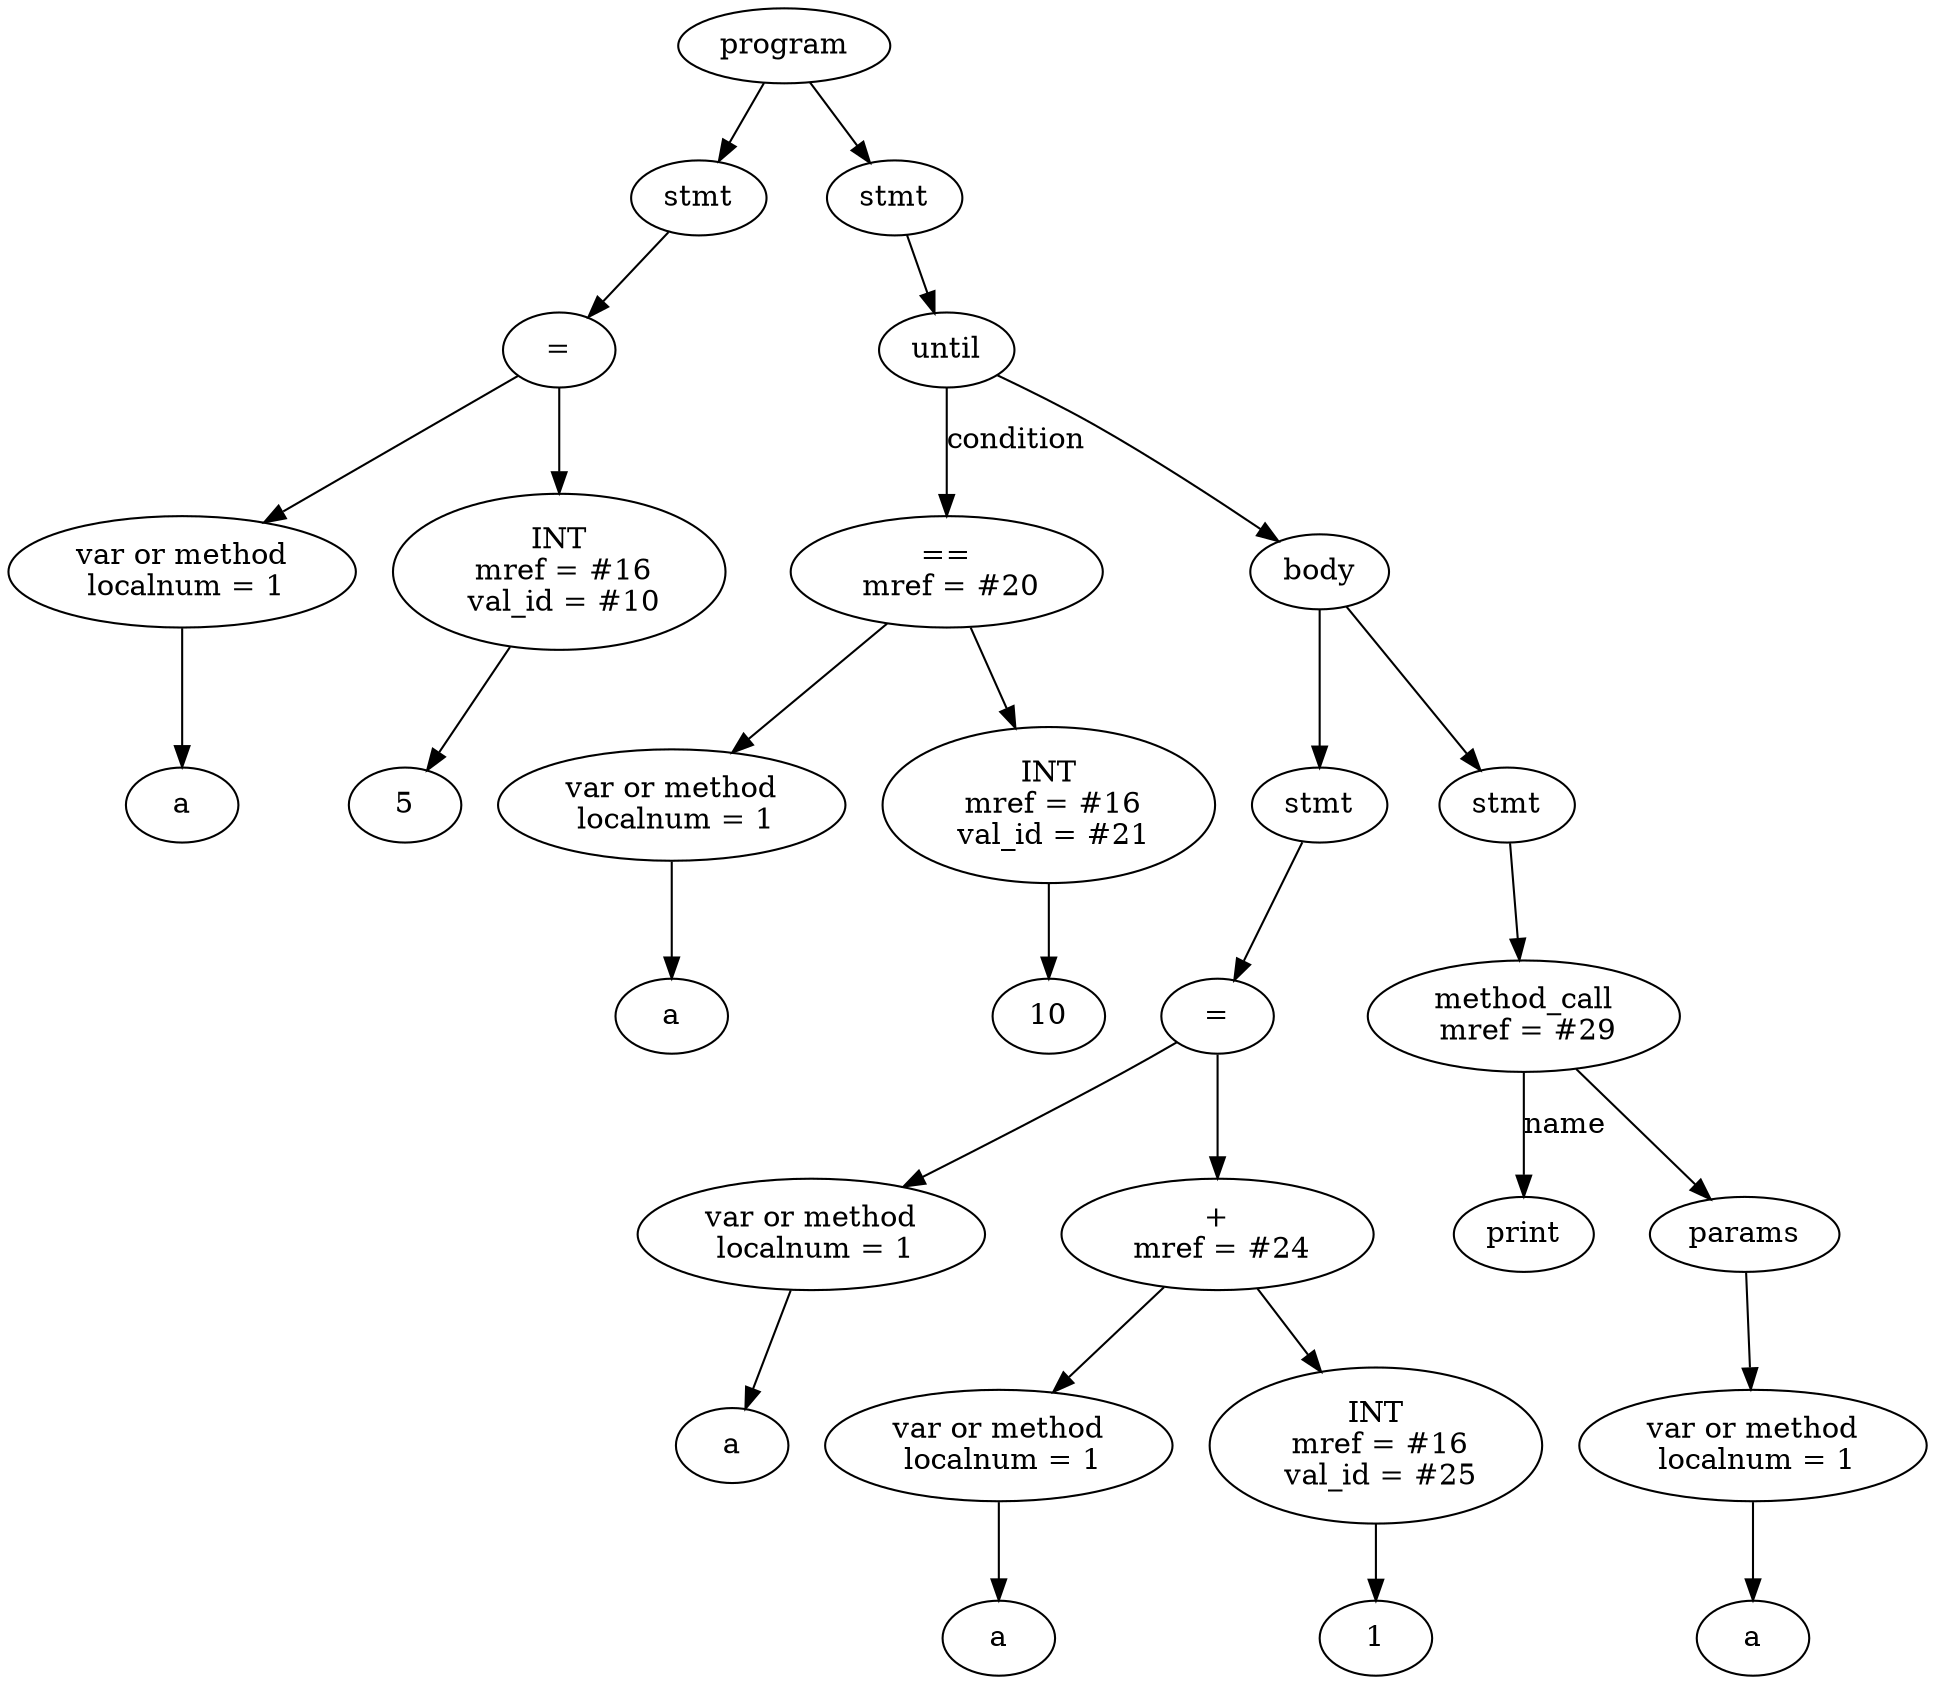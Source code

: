 digraph G {
Id00717F20 [label="program"]
Id00717178 [label="stmt"]
Id00716AF0 [label="="]
Id00716A10 [label="var or method\n localnum = 1"]
IdVal00716A10 [label="a"]
Id00716A10->IdVal00716A10
Id00716A80 [label="INT\n mref = #16\n val_id = #10"]
IdVal00716A80 [label="5"]
Id00716A80->IdVal00716A80
Id00716AF0->Id00716A10
Id00716AF0->Id00716A80
Id00717178->Id00716AF0
Id00717F20->Id00717178
Id00716FE8 [label="stmt"]
Id007104E8 [label="until"]
Id00717488 [label="==\n mref = #20"]
Id007173A8 [label="var or method\n localnum = 1"]
IdVal007173A8 [label="a"]
Id007173A8->IdVal007173A8
Id00717418 [label="INT\n mref = #16\n val_id = #21"]
IdVal00717418 [label="10"]
Id00717418->IdVal00717418
Id00717488->Id007173A8
Id00717488->Id00717418
Id007104E8->Id00717488 [label="condition"]
Id007102B8 [label="body"]
Id007104E8->Id007102B8
Id00717088 [label="stmt"]
Id00717DD0 [label="="]
Id00717528 [label="var or method\n localnum = 1"]
IdVal00717528 [label="a"]
Id00717528->IdVal00717528
Id00717CF0 [label="+\n mref = #24"]
Id007175C8 [label="var or method\n localnum = 1"]
IdVal007175C8 [label="a"]
Id007175C8->IdVal007175C8
Id00717638 [label="INT\n mref = #16\n val_id = #25"]
IdVal00717638 [label="1"]
Id00717638->IdVal00717638
Id00717CF0->Id007175C8
Id00717CF0->Id00717638
Id00717DD0->Id00717528
Id00717DD0->Id00717CF0
Id00717088->Id00717DD0
Id007102B8->Id00717088
Id007170D8 [label="stmt"]
Id00717970 [label="method_call\n mref = #29"]
IdMethodNameVal00717970 [label="print"]
Id00717970->IdMethodNameVal00717970 [label="name"]
Id00710328 [label="params"]
Id00717970->Id00710328
Id00717E40 [label="var or method\n localnum = 1"]
IdVal00717E40 [label="a"]
Id00717E40->IdVal00717E40
Id00710328->Id00717E40
Id007170D8->Id00717970
Id007102B8->Id007170D8
Id00716FE8->Id007104E8
Id00717F20->Id00716FE8
}